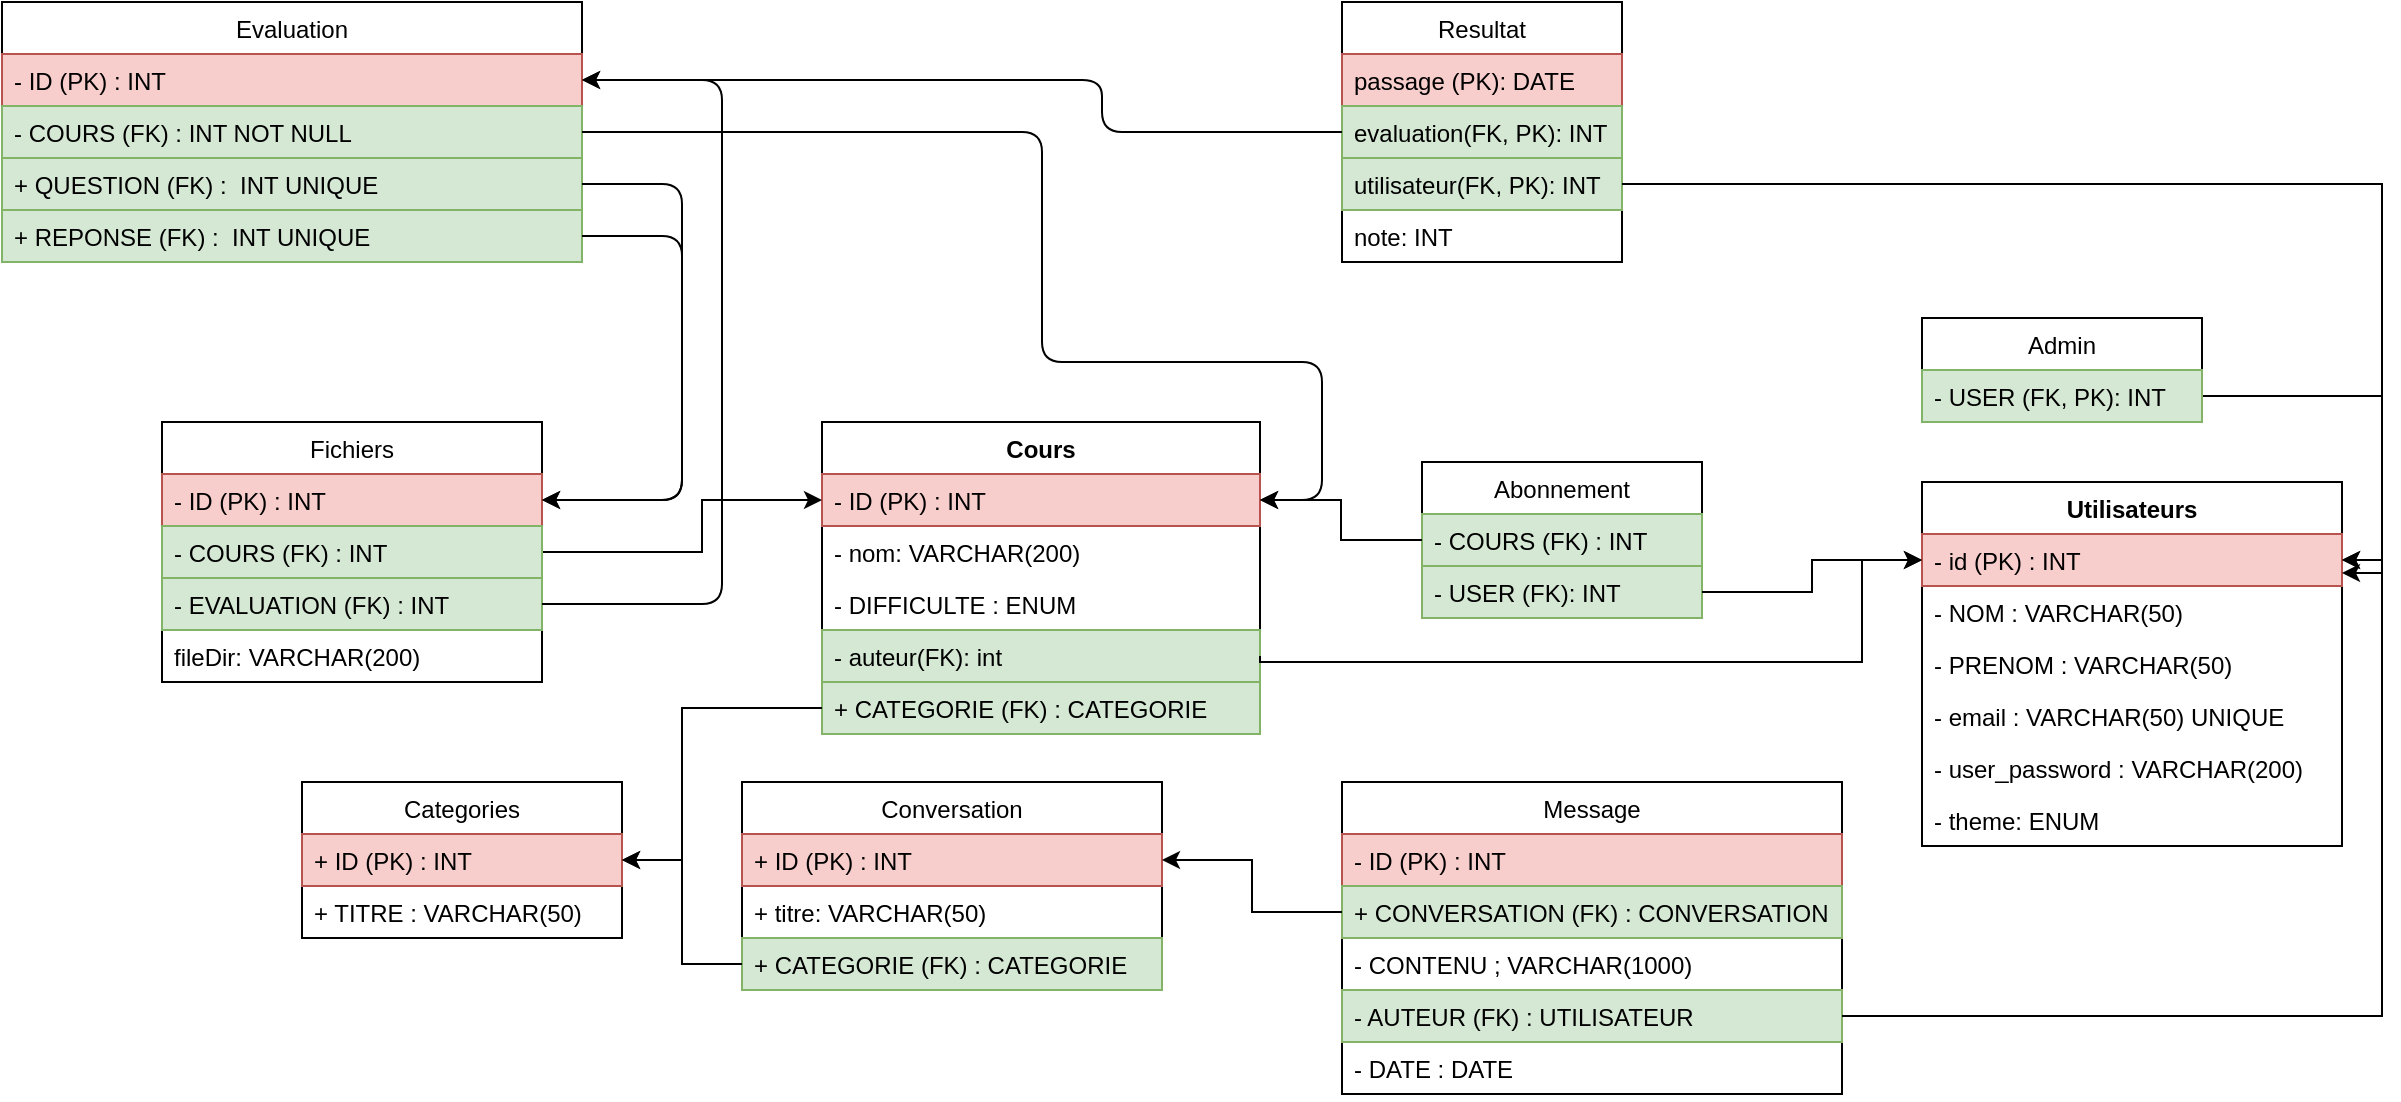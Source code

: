 <mxfile version="14.5.1" type="device"><diagram id="ls9iMJYOqnS9x1CgrTXh" name="Page-1"><mxGraphModel dx="2489" dy="1991" grid="1" gridSize="10" guides="1" tooltips="1" connect="1" arrows="1" fold="1" page="1" pageScale="1" pageWidth="827" pageHeight="1169" math="0" shadow="0"><root><mxCell id="0"/><mxCell id="1" parent="0"/><mxCell id="jfUhCK7AmtlkK5uLh8B1-1" value="Utilisateurs" style="swimlane;fontStyle=1;align=center;verticalAlign=top;childLayout=stackLayout;horizontal=1;startSize=26;horizontalStack=0;resizeParent=1;resizeParentMax=0;resizeLast=0;collapsible=1;marginBottom=0;" parent="1" vertex="1"><mxGeometry x="720" y="220" width="210" height="182" as="geometry"/></mxCell><mxCell id="jfUhCK7AmtlkK5uLh8B1-14" value="- id (PK) : INT" style="text;strokeColor=#b85450;fillColor=#f8cecc;align=left;verticalAlign=top;spacingLeft=4;spacingRight=4;overflow=hidden;rotatable=0;points=[[0,0.5],[1,0.5]];portConstraint=eastwest;" parent="jfUhCK7AmtlkK5uLh8B1-1" vertex="1"><mxGeometry y="26" width="210" height="26" as="geometry"/></mxCell><mxCell id="jfUhCK7AmtlkK5uLh8B1-2" value="- NOM : VARCHAR(50)" style="text;strokeColor=none;fillColor=none;align=left;verticalAlign=top;spacingLeft=4;spacingRight=4;overflow=hidden;rotatable=0;points=[[0,0.5],[1,0.5]];portConstraint=eastwest;" parent="jfUhCK7AmtlkK5uLh8B1-1" vertex="1"><mxGeometry y="52" width="210" height="26" as="geometry"/></mxCell><mxCell id="jfUhCK7AmtlkK5uLh8B1-5" value="- PRENOM : VARCHAR(50)" style="text;strokeColor=none;fillColor=none;align=left;verticalAlign=top;spacingLeft=4;spacingRight=4;overflow=hidden;rotatable=0;points=[[0,0.5],[1,0.5]];portConstraint=eastwest;" parent="jfUhCK7AmtlkK5uLh8B1-1" vertex="1"><mxGeometry y="78" width="210" height="26" as="geometry"/></mxCell><mxCell id="jfUhCK7AmtlkK5uLh8B1-6" value="- email : VARCHAR(50) UNIQUE" style="text;strokeColor=none;fillColor=none;align=left;verticalAlign=top;spacingLeft=4;spacingRight=4;overflow=hidden;rotatable=0;points=[[0,0.5],[1,0.5]];portConstraint=eastwest;" parent="jfUhCK7AmtlkK5uLh8B1-1" vertex="1"><mxGeometry y="104" width="210" height="26" as="geometry"/></mxCell><mxCell id="jfUhCK7AmtlkK5uLh8B1-7" value="- user_password : VARCHAR(200)" style="text;strokeColor=none;fillColor=none;align=left;verticalAlign=top;spacingLeft=4;spacingRight=4;overflow=hidden;rotatable=0;points=[[0,0.5],[1,0.5]];portConstraint=eastwest;" parent="jfUhCK7AmtlkK5uLh8B1-1" vertex="1"><mxGeometry y="130" width="210" height="26" as="geometry"/></mxCell><mxCell id="JGUwavCeXBcP5eeEqE0Z-2" value="- theme: ENUM" style="text;strokeColor=none;fillColor=none;align=left;verticalAlign=top;spacingLeft=4;spacingRight=4;overflow=hidden;rotatable=0;points=[[0,0.5],[1,0.5]];portConstraint=eastwest;" vertex="1" parent="jfUhCK7AmtlkK5uLh8B1-1"><mxGeometry y="156" width="210" height="26" as="geometry"/></mxCell><mxCell id="jfUhCK7AmtlkK5uLh8B1-8" value="Cours" style="swimlane;fontStyle=1;align=center;verticalAlign=top;childLayout=stackLayout;horizontal=1;startSize=26;horizontalStack=0;resizeParent=1;resizeParentMax=0;resizeLast=0;collapsible=1;marginBottom=0;" parent="1" vertex="1"><mxGeometry x="170" y="190" width="219" height="156" as="geometry"/></mxCell><mxCell id="jfUhCK7AmtlkK5uLh8B1-13" value="- ID (PK) : INT" style="text;strokeColor=#b85450;fillColor=#f8cecc;align=left;verticalAlign=top;spacingLeft=4;spacingRight=4;overflow=hidden;rotatable=0;points=[[0,0.5],[1,0.5]];portConstraint=eastwest;" parent="jfUhCK7AmtlkK5uLh8B1-8" vertex="1"><mxGeometry y="26" width="219" height="26" as="geometry"/></mxCell><mxCell id="cn6CVfUAPy0nJQr4vwK9-2" value="- nom: VARCHAR(200)" style="text;strokeColor=none;fillColor=none;align=left;verticalAlign=top;spacingLeft=4;spacingRight=4;overflow=hidden;rotatable=0;points=[[0,0.5],[1,0.5]];portConstraint=eastwest;" parent="jfUhCK7AmtlkK5uLh8B1-8" vertex="1"><mxGeometry y="52" width="219" height="26" as="geometry"/></mxCell><mxCell id="jfUhCK7AmtlkK5uLh8B1-16" value="- DIFFICULTE : ENUM" style="text;strokeColor=none;fillColor=none;align=left;verticalAlign=top;spacingLeft=4;spacingRight=4;overflow=hidden;rotatable=0;points=[[0,0.5],[1,0.5]];portConstraint=eastwest;" parent="jfUhCK7AmtlkK5uLh8B1-8" vertex="1"><mxGeometry y="78" width="219" height="26" as="geometry"/></mxCell><mxCell id="jfUhCK7AmtlkK5uLh8B1-17" value="- auteur(FK): int" style="text;strokeColor=#82b366;fillColor=#d5e8d4;align=left;verticalAlign=top;spacingLeft=4;spacingRight=4;overflow=hidden;rotatable=0;points=[[0,0.5],[1,0.5]];portConstraint=eastwest;" parent="jfUhCK7AmtlkK5uLh8B1-8" vertex="1"><mxGeometry y="104" width="219" height="26" as="geometry"/></mxCell><mxCell id="rQ0WSm4efvt3bJ_xp-Ze-6" value="+ CATEGORIE (FK) : CATEGORIE" style="text;strokeColor=#82b366;fillColor=#d5e8d4;align=left;verticalAlign=top;spacingLeft=4;spacingRight=4;overflow=hidden;rotatable=0;points=[[0,0.5],[1,0.5]];portConstraint=eastwest;" parent="jfUhCK7AmtlkK5uLh8B1-8" vertex="1"><mxGeometry y="130" width="219" height="26" as="geometry"/></mxCell><mxCell id="jfUhCK7AmtlkK5uLh8B1-18" value="Abonnement" style="swimlane;fontStyle=0;childLayout=stackLayout;horizontal=1;startSize=26;fillColor=none;horizontalStack=0;resizeParent=1;resizeParentMax=0;resizeLast=0;collapsible=1;marginBottom=0;" parent="1" vertex="1"><mxGeometry x="470" y="210" width="140" height="78" as="geometry"/></mxCell><mxCell id="jfUhCK7AmtlkK5uLh8B1-20" value="- COURS (FK) : INT" style="text;strokeColor=#82b366;fillColor=#d5e8d4;align=left;verticalAlign=top;spacingLeft=4;spacingRight=4;overflow=hidden;rotatable=0;points=[[0,0.5],[1,0.5]];portConstraint=eastwest;" parent="jfUhCK7AmtlkK5uLh8B1-18" vertex="1"><mxGeometry y="26" width="140" height="26" as="geometry"/></mxCell><mxCell id="jfUhCK7AmtlkK5uLh8B1-19" value="- USER (FK): INT" style="text;strokeColor=#82b366;fillColor=#d5e8d4;align=left;verticalAlign=top;spacingLeft=4;spacingRight=4;overflow=hidden;rotatable=0;points=[[0,0.5],[1,0.5]];portConstraint=eastwest;" parent="jfUhCK7AmtlkK5uLh8B1-18" vertex="1"><mxGeometry y="52" width="140" height="26" as="geometry"/></mxCell><mxCell id="jfUhCK7AmtlkK5uLh8B1-28" value="Message" style="swimlane;fontStyle=0;childLayout=stackLayout;horizontal=1;startSize=26;fillColor=none;horizontalStack=0;resizeParent=1;resizeParentMax=0;resizeLast=0;collapsible=1;marginBottom=0;" parent="1" vertex="1"><mxGeometry x="430" y="370" width="250" height="156" as="geometry"/></mxCell><mxCell id="jfUhCK7AmtlkK5uLh8B1-29" value="- ID (PK) : INT" style="text;strokeColor=#b85450;fillColor=#f8cecc;align=left;verticalAlign=top;spacingLeft=4;spacingRight=4;overflow=hidden;rotatable=0;points=[[0,0.5],[1,0.5]];portConstraint=eastwest;" parent="jfUhCK7AmtlkK5uLh8B1-28" vertex="1"><mxGeometry y="26" width="250" height="26" as="geometry"/></mxCell><mxCell id="i1HSXVlNavOhhj4Dw5Fh-12" value="+ CONVERSATION (FK) : CONVERSATION" style="text;strokeColor=#82b366;fillColor=#d5e8d4;align=left;verticalAlign=top;spacingLeft=4;spacingRight=4;overflow=hidden;rotatable=0;points=[[0,0.5],[1,0.5]];portConstraint=eastwest;" parent="jfUhCK7AmtlkK5uLh8B1-28" vertex="1"><mxGeometry y="52" width="250" height="26" as="geometry"/></mxCell><mxCell id="jfUhCK7AmtlkK5uLh8B1-30" value="- CONTENU ; VARCHAR(1000)" style="text;strokeColor=none;fillColor=none;align=left;verticalAlign=top;spacingLeft=4;spacingRight=4;overflow=hidden;rotatable=0;points=[[0,0.5],[1,0.5]];portConstraint=eastwest;" parent="jfUhCK7AmtlkK5uLh8B1-28" vertex="1"><mxGeometry y="78" width="250" height="26" as="geometry"/></mxCell><mxCell id="jfUhCK7AmtlkK5uLh8B1-31" value="- AUTEUR (FK) : UTILISATEUR" style="text;strokeColor=#82b366;fillColor=#d5e8d4;align=left;verticalAlign=top;spacingLeft=4;spacingRight=4;overflow=hidden;rotatable=0;points=[[0,0.5],[1,0.5]];portConstraint=eastwest;" parent="jfUhCK7AmtlkK5uLh8B1-28" vertex="1"><mxGeometry y="104" width="250" height="26" as="geometry"/></mxCell><mxCell id="i1HSXVlNavOhhj4Dw5Fh-1" value="- DATE : DATE" style="text;strokeColor=none;fillColor=none;align=left;verticalAlign=top;spacingLeft=4;spacingRight=4;overflow=hidden;rotatable=0;points=[[0,0.5],[1,0.5]];portConstraint=eastwest;" parent="jfUhCK7AmtlkK5uLh8B1-28" vertex="1"><mxGeometry y="130" width="250" height="26" as="geometry"/></mxCell><mxCell id="jfUhCK7AmtlkK5uLh8B1-32" value="Conversation" style="swimlane;fontStyle=0;childLayout=stackLayout;horizontal=1;startSize=26;fillColor=none;horizontalStack=0;resizeParent=1;resizeParentMax=0;resizeLast=0;collapsible=1;marginBottom=0;" parent="1" vertex="1"><mxGeometry x="130" y="370" width="210" height="104" as="geometry"/></mxCell><mxCell id="jfUhCK7AmtlkK5uLh8B1-33" value="+ ID (PK) : INT" style="text;strokeColor=#b85450;fillColor=#f8cecc;align=left;verticalAlign=top;spacingLeft=4;spacingRight=4;overflow=hidden;rotatable=0;points=[[0,0.5],[1,0.5]];portConstraint=eastwest;" parent="jfUhCK7AmtlkK5uLh8B1-32" vertex="1"><mxGeometry y="26" width="210" height="26" as="geometry"/></mxCell><mxCell id="i1HSXVlNavOhhj4Dw5Fh-11" value="+ titre: VARCHAR(50)" style="text;strokeColor=none;fillColor=none;align=left;verticalAlign=top;spacingLeft=4;spacingRight=4;overflow=hidden;rotatable=0;points=[[0,0.5],[1,0.5]];portConstraint=eastwest;" parent="jfUhCK7AmtlkK5uLh8B1-32" vertex="1"><mxGeometry y="52" width="210" height="26" as="geometry"/></mxCell><mxCell id="cn6CVfUAPy0nJQr4vwK9-3" value="+ CATEGORIE (FK) : CATEGORIE" style="text;strokeColor=#82b366;fillColor=#d5e8d4;align=left;verticalAlign=top;spacingLeft=4;spacingRight=4;overflow=hidden;rotatable=0;points=[[0,0.5],[1,0.5]];portConstraint=eastwest;" parent="jfUhCK7AmtlkK5uLh8B1-32" vertex="1"><mxGeometry y="78" width="210" height="26" as="geometry"/></mxCell><mxCell id="i1HSXVlNavOhhj4Dw5Fh-7" value="Categories" style="swimlane;fontStyle=0;childLayout=stackLayout;horizontal=1;startSize=26;fillColor=none;horizontalStack=0;resizeParent=1;resizeParentMax=0;resizeLast=0;collapsible=1;marginBottom=0;" parent="1" vertex="1"><mxGeometry x="-90" y="370" width="160" height="78" as="geometry"/></mxCell><mxCell id="i1HSXVlNavOhhj4Dw5Fh-8" value="+ ID (PK) : INT" style="text;strokeColor=#b85450;fillColor=#f8cecc;align=left;verticalAlign=top;spacingLeft=4;spacingRight=4;overflow=hidden;rotatable=0;points=[[0,0.5],[1,0.5]];portConstraint=eastwest;" parent="i1HSXVlNavOhhj4Dw5Fh-7" vertex="1"><mxGeometry y="26" width="160" height="26" as="geometry"/></mxCell><mxCell id="i1HSXVlNavOhhj4Dw5Fh-9" value="+ TITRE : VARCHAR(50)" style="text;strokeColor=none;fillColor=none;align=left;verticalAlign=top;spacingLeft=4;spacingRight=4;overflow=hidden;rotatable=0;points=[[0,0.5],[1,0.5]];portConstraint=eastwest;" parent="i1HSXVlNavOhhj4Dw5Fh-7" vertex="1"><mxGeometry y="52" width="160" height="26" as="geometry"/></mxCell><mxCell id="JGUwavCeXBcP5eeEqE0Z-3" style="edgeStyle=orthogonalEdgeStyle;rounded=0;orthogonalLoop=1;jettySize=auto;html=1;exitX=1;exitY=0.5;exitDx=0;exitDy=0;entryX=0;entryY=0.5;entryDx=0;entryDy=0;" edge="1" parent="1" source="i1HSXVlNavOhhj4Dw5Fh-14" target="jfUhCK7AmtlkK5uLh8B1-13"><mxGeometry relative="1" as="geometry"><Array as="points"><mxPoint x="110" y="255"/><mxPoint x="110" y="229"/></Array></mxGeometry></mxCell><mxCell id="i1HSXVlNavOhhj4Dw5Fh-14" value="Fichiers" style="swimlane;fontStyle=0;childLayout=stackLayout;horizontal=1;startSize=26;fillColor=none;horizontalStack=0;resizeParent=1;resizeParentMax=0;resizeLast=0;collapsible=1;marginBottom=0;" parent="1" vertex="1"><mxGeometry x="-160" y="190" width="190" height="130" as="geometry"/></mxCell><mxCell id="i1HSXVlNavOhhj4Dw5Fh-19" value="- ID (PK) : INT" style="text;strokeColor=#b85450;fillColor=#f8cecc;align=left;verticalAlign=top;spacingLeft=4;spacingRight=4;overflow=hidden;rotatable=0;points=[[0,0.5],[1,0.5]];portConstraint=eastwest;" parent="i1HSXVlNavOhhj4Dw5Fh-14" vertex="1"><mxGeometry y="26" width="190" height="26" as="geometry"/></mxCell><mxCell id="i1HSXVlNavOhhj4Dw5Fh-15" value="- COURS (FK) : INT" style="text;strokeColor=#82b366;fillColor=#d5e8d4;align=left;verticalAlign=top;spacingLeft=4;spacingRight=4;overflow=hidden;rotatable=0;points=[[0,0.5],[1,0.5]];portConstraint=eastwest;" parent="i1HSXVlNavOhhj4Dw5Fh-14" vertex="1"><mxGeometry y="52" width="190" height="26" as="geometry"/></mxCell><mxCell id="2" value="- EVALUATION (FK) : INT" style="text;strokeColor=#82b366;fillColor=#d5e8d4;align=left;verticalAlign=top;spacingLeft=4;spacingRight=4;overflow=hidden;rotatable=0;points=[[0,0.5],[1,0.5]];portConstraint=eastwest;" parent="i1HSXVlNavOhhj4Dw5Fh-14" vertex="1"><mxGeometry y="78" width="190" height="26" as="geometry"/></mxCell><mxCell id="i1HSXVlNavOhhj4Dw5Fh-16" value="fileDir: VARCHAR(200)" style="text;strokeColor=none;fillColor=none;align=left;verticalAlign=top;spacingLeft=4;spacingRight=4;overflow=hidden;rotatable=0;points=[[0,0.5],[1,0.5]];portConstraint=eastwest;" parent="i1HSXVlNavOhhj4Dw5Fh-14" vertex="1"><mxGeometry y="104" width="190" height="26" as="geometry"/></mxCell><mxCell id="i1HSXVlNavOhhj4Dw5Fh-26" value="Evaluation" style="swimlane;fontStyle=0;childLayout=stackLayout;horizontal=1;startSize=26;fillColor=none;horizontalStack=0;resizeParent=1;resizeParentMax=0;resizeLast=0;collapsible=1;marginBottom=0;" parent="1" vertex="1"><mxGeometry x="-240" y="-20" width="290" height="130" as="geometry"/></mxCell><mxCell id="i1HSXVlNavOhhj4Dw5Fh-27" value="- ID (PK) : INT" style="text;strokeColor=#b85450;fillColor=#f8cecc;align=left;verticalAlign=top;spacingLeft=4;spacingRight=4;overflow=hidden;rotatable=0;points=[[0,0.5],[1,0.5]];portConstraint=eastwest;" parent="i1HSXVlNavOhhj4Dw5Fh-26" vertex="1"><mxGeometry y="26" width="290" height="26" as="geometry"/></mxCell><mxCell id="i1HSXVlNavOhhj4Dw5Fh-28" value="- COURS (FK) : INT NOT NULL" style="text;strokeColor=#82b366;fillColor=#d5e8d4;align=left;verticalAlign=top;spacingLeft=4;spacingRight=4;overflow=hidden;rotatable=0;points=[[0,0.5],[1,0.5]];portConstraint=eastwest;" parent="i1HSXVlNavOhhj4Dw5Fh-26" vertex="1"><mxGeometry y="52" width="290" height="26" as="geometry"/></mxCell><mxCell id="i1HSXVlNavOhhj4Dw5Fh-29" value="+ QUESTION (FK) :  INT UNIQUE" style="text;strokeColor=#82b366;fillColor=#d5e8d4;align=left;verticalAlign=top;spacingLeft=4;spacingRight=4;overflow=hidden;rotatable=0;points=[[0,0.5],[1,0.5]];portConstraint=eastwest;" parent="i1HSXVlNavOhhj4Dw5Fh-26" vertex="1"><mxGeometry y="78" width="290" height="26" as="geometry"/></mxCell><mxCell id="i1HSXVlNavOhhj4Dw5Fh-30" value="+ REPONSE (FK) :  INT UNIQUE" style="text;strokeColor=#82b366;fillColor=#d5e8d4;align=left;verticalAlign=top;spacingLeft=4;spacingRight=4;overflow=hidden;rotatable=0;points=[[0,0.5],[1,0.5]];portConstraint=eastwest;" parent="i1HSXVlNavOhhj4Dw5Fh-26" vertex="1"><mxGeometry y="104" width="290" height="26" as="geometry"/></mxCell><mxCell id="i1HSXVlNavOhhj4Dw5Fh-31" value="Resultat" style="swimlane;fontStyle=0;childLayout=stackLayout;horizontal=1;startSize=26;fillColor=none;horizontalStack=0;resizeParent=1;resizeParentMax=0;resizeLast=0;collapsible=1;marginBottom=0;" parent="1" vertex="1"><mxGeometry x="430" y="-20" width="140" height="130" as="geometry"/></mxCell><mxCell id="cn6CVfUAPy0nJQr4vwK9-5" value="passage (PK): DATE" style="text;strokeColor=#b85450;fillColor=#f8cecc;align=left;verticalAlign=top;spacingLeft=4;spacingRight=4;overflow=hidden;rotatable=0;points=[[0,0.5],[1,0.5]];portConstraint=eastwest;" parent="i1HSXVlNavOhhj4Dw5Fh-31" vertex="1"><mxGeometry y="26" width="140" height="26" as="geometry"/></mxCell><mxCell id="i1HSXVlNavOhhj4Dw5Fh-32" value="evaluation(FK, PK): INT " style="text;strokeColor=#82b366;fillColor=#d5e8d4;align=left;verticalAlign=top;spacingLeft=4;spacingRight=4;overflow=hidden;rotatable=0;points=[[0,0.5],[1,0.5]];portConstraint=eastwest;" parent="i1HSXVlNavOhhj4Dw5Fh-31" vertex="1"><mxGeometry y="52" width="140" height="26" as="geometry"/></mxCell><mxCell id="i1HSXVlNavOhhj4Dw5Fh-33" value="utilisateur(FK, PK): INT " style="text;strokeColor=#82b366;fillColor=#d5e8d4;align=left;verticalAlign=top;spacingLeft=4;spacingRight=4;overflow=hidden;rotatable=0;points=[[0,0.5],[1,0.5]];portConstraint=eastwest;" parent="i1HSXVlNavOhhj4Dw5Fh-31" vertex="1"><mxGeometry y="78" width="140" height="26" as="geometry"/></mxCell><mxCell id="i1HSXVlNavOhhj4Dw5Fh-34" value="note: INT" style="text;strokeColor=none;fillColor=none;align=left;verticalAlign=top;spacingLeft=4;spacingRight=4;overflow=hidden;rotatable=0;points=[[0,0.5],[1,0.5]];portConstraint=eastwest;" parent="i1HSXVlNavOhhj4Dw5Fh-31" vertex="1"><mxGeometry y="104" width="140" height="26" as="geometry"/></mxCell><mxCell id="cn6CVfUAPy0nJQr4vwK9-8" style="edgeStyle=orthogonalEdgeStyle;rounded=0;orthogonalLoop=1;jettySize=auto;html=1;exitX=0;exitY=0.5;exitDx=0;exitDy=0;entryX=1;entryY=0.5;entryDx=0;entryDy=0;" parent="1" source="i1HSXVlNavOhhj4Dw5Fh-12" target="jfUhCK7AmtlkK5uLh8B1-33" edge="1"><mxGeometry relative="1" as="geometry"/></mxCell><mxCell id="cn6CVfUAPy0nJQr4vwK9-9" style="edgeStyle=orthogonalEdgeStyle;rounded=0;orthogonalLoop=1;jettySize=auto;html=1;exitX=0;exitY=0.5;exitDx=0;exitDy=0;entryX=1;entryY=0.5;entryDx=0;entryDy=0;" parent="1" source="cn6CVfUAPy0nJQr4vwK9-3" target="i1HSXVlNavOhhj4Dw5Fh-8" edge="1"><mxGeometry relative="1" as="geometry"/></mxCell><mxCell id="cn6CVfUAPy0nJQr4vwK9-10" style="edgeStyle=orthogonalEdgeStyle;rounded=0;orthogonalLoop=1;jettySize=auto;html=1;exitX=1;exitY=0.5;exitDx=0;exitDy=0;entryX=1;entryY=0.5;entryDx=0;entryDy=0;" parent="1" source="jfUhCK7AmtlkK5uLh8B1-31" target="jfUhCK7AmtlkK5uLh8B1-14" edge="1"><mxGeometry relative="1" as="geometry"/></mxCell><mxCell id="cn6CVfUAPy0nJQr4vwK9-11" style="edgeStyle=orthogonalEdgeStyle;rounded=0;orthogonalLoop=1;jettySize=auto;html=1;exitX=1;exitY=0.5;exitDx=0;exitDy=0;entryX=0;entryY=0.5;entryDx=0;entryDy=0;" parent="1" source="jfUhCK7AmtlkK5uLh8B1-19" target="jfUhCK7AmtlkK5uLh8B1-14" edge="1"><mxGeometry relative="1" as="geometry"/></mxCell><mxCell id="cn6CVfUAPy0nJQr4vwK9-12" style="edgeStyle=orthogonalEdgeStyle;rounded=0;orthogonalLoop=1;jettySize=auto;html=1;exitX=0;exitY=0.5;exitDx=0;exitDy=0;entryX=1;entryY=0.5;entryDx=0;entryDy=0;" parent="1" source="jfUhCK7AmtlkK5uLh8B1-20" target="jfUhCK7AmtlkK5uLh8B1-13" edge="1"><mxGeometry relative="1" as="geometry"/></mxCell><mxCell id="cn6CVfUAPy0nJQr4vwK9-14" style="edgeStyle=orthogonalEdgeStyle;rounded=0;orthogonalLoop=1;jettySize=auto;html=1;exitX=1;exitY=0.5;exitDx=0;exitDy=0;entryX=0;entryY=0.5;entryDx=0;entryDy=0;" parent="1" source="jfUhCK7AmtlkK5uLh8B1-17" target="jfUhCK7AmtlkK5uLh8B1-14" edge="1"><mxGeometry relative="1" as="geometry"><Array as="points"><mxPoint x="389" y="310"/><mxPoint x="690" y="310"/><mxPoint x="690" y="259"/></Array></mxGeometry></mxCell><mxCell id="cn6CVfUAPy0nJQr4vwK9-18" style="edgeStyle=orthogonalEdgeStyle;rounded=0;orthogonalLoop=1;jettySize=auto;html=1;exitX=1;exitY=0.5;exitDx=0;exitDy=0;entryX=1;entryY=0.5;entryDx=0;entryDy=0;" parent="1" source="i1HSXVlNavOhhj4Dw5Fh-33" target="jfUhCK7AmtlkK5uLh8B1-14" edge="1"><mxGeometry relative="1" as="geometry"/></mxCell><mxCell id="ug0elGaCagTAH0cHHO2f-2" value="" style="endArrow=classic;html=1;exitX=1;exitY=0.5;exitDx=0;exitDy=0;entryX=1;entryY=0.5;entryDx=0;entryDy=0;" parent="1" source="i1HSXVlNavOhhj4Dw5Fh-30" target="i1HSXVlNavOhhj4Dw5Fh-19" edge="1"><mxGeometry width="50" height="50" relative="1" as="geometry"><mxPoint x="100" y="180" as="sourcePoint"/><mxPoint x="150" y="130" as="targetPoint"/><Array as="points"><mxPoint x="100" y="97"/><mxPoint x="100" y="229"/></Array></mxGeometry></mxCell><mxCell id="ug0elGaCagTAH0cHHO2f-5" value="" style="endArrow=classic;html=1;exitX=1;exitY=0.5;exitDx=0;exitDy=0;entryX=1;entryY=0.5;entryDx=0;entryDy=0;" parent="1" source="i1HSXVlNavOhhj4Dw5Fh-29" target="i1HSXVlNavOhhj4Dw5Fh-19" edge="1"><mxGeometry width="50" height="50" relative="1" as="geometry"><mxPoint x="160" y="107" as="sourcePoint"/><mxPoint x="100" y="230" as="targetPoint"/><Array as="points"><mxPoint x="100" y="71"/><mxPoint x="100" y="229"/></Array></mxGeometry></mxCell><mxCell id="ug0elGaCagTAH0cHHO2f-6" value="" style="endArrow=classic;html=1;exitX=1;exitY=0.5;exitDx=0;exitDy=0;entryX=1;entryY=0.5;entryDx=0;entryDy=0;" parent="1" source="2" target="i1HSXVlNavOhhj4Dw5Fh-27" edge="1"><mxGeometry width="50" height="50" relative="1" as="geometry"><mxPoint x="120" y="330" as="sourcePoint"/><mxPoint x="170" y="280" as="targetPoint"/><Array as="points"><mxPoint x="120" y="281"/><mxPoint x="120" y="19"/></Array></mxGeometry></mxCell><mxCell id="ug0elGaCagTAH0cHHO2f-8" value="" style="endArrow=classic;html=1;exitX=0;exitY=0.5;exitDx=0;exitDy=0;entryX=1;entryY=0.5;entryDx=0;entryDy=0;" parent="1" source="i1HSXVlNavOhhj4Dw5Fh-32" target="i1HSXVlNavOhhj4Dw5Fh-27" edge="1"><mxGeometry width="50" height="50" relative="1" as="geometry"><mxPoint x="290" y="50" as="sourcePoint"/><mxPoint x="340" as="targetPoint"/><Array as="points"><mxPoint x="310" y="45"/><mxPoint x="310" y="19"/></Array></mxGeometry></mxCell><mxCell id="ug0elGaCagTAH0cHHO2f-9" value="" style="endArrow=classic;html=1;exitX=1;exitY=0.5;exitDx=0;exitDy=0;entryX=1;entryY=0.25;entryDx=0;entryDy=0;" parent="1" source="i1HSXVlNavOhhj4Dw5Fh-26" target="jfUhCK7AmtlkK5uLh8B1-8" edge="1"><mxGeometry width="50" height="50" relative="1" as="geometry"><mxPoint x="280" y="160" as="sourcePoint"/><mxPoint x="330" y="110" as="targetPoint"/><Array as="points"><mxPoint x="280" y="45"/><mxPoint x="280" y="160"/><mxPoint x="420" y="160"/><mxPoint x="420" y="229"/></Array></mxGeometry></mxCell><mxCell id="rQ0WSm4efvt3bJ_xp-Ze-5" style="edgeStyle=orthogonalEdgeStyle;rounded=0;orthogonalLoop=1;jettySize=auto;html=1;exitX=1;exitY=0.75;exitDx=0;exitDy=0;entryX=1;entryY=0.25;entryDx=0;entryDy=0;" parent="1" source="rQ0WSm4efvt3bJ_xp-Ze-2" target="jfUhCK7AmtlkK5uLh8B1-1" edge="1"><mxGeometry relative="1" as="geometry"/></mxCell><mxCell id="rQ0WSm4efvt3bJ_xp-Ze-2" value="Admin" style="swimlane;fontStyle=0;childLayout=stackLayout;horizontal=1;startSize=26;fillColor=none;horizontalStack=0;resizeParent=1;resizeParentMax=0;resizeLast=0;collapsible=1;marginBottom=0;" parent="1" vertex="1"><mxGeometry x="720" y="138" width="140" height="52" as="geometry"/></mxCell><mxCell id="rQ0WSm4efvt3bJ_xp-Ze-4" value="- USER (FK, PK): INT" style="text;strokeColor=#82b366;fillColor=#d5e8d4;align=left;verticalAlign=top;spacingLeft=4;spacingRight=4;overflow=hidden;rotatable=0;points=[[0,0.5],[1,0.5]];portConstraint=eastwest;" parent="rQ0WSm4efvt3bJ_xp-Ze-2" vertex="1"><mxGeometry y="26" width="140" height="26" as="geometry"/></mxCell><mxCell id="rQ0WSm4efvt3bJ_xp-Ze-8" style="edgeStyle=orthogonalEdgeStyle;rounded=0;orthogonalLoop=1;jettySize=auto;html=1;exitX=0;exitY=0.5;exitDx=0;exitDy=0;entryX=1;entryY=0.5;entryDx=0;entryDy=0;" parent="1" source="rQ0WSm4efvt3bJ_xp-Ze-6" target="i1HSXVlNavOhhj4Dw5Fh-8" edge="1"><mxGeometry relative="1" as="geometry"><Array as="points"><mxPoint x="100" y="333"/><mxPoint x="100" y="409"/></Array></mxGeometry></mxCell></root></mxGraphModel></diagram></mxfile>